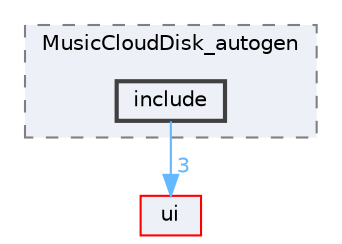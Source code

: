 digraph "include"
{
 // LATEX_PDF_SIZE
  bgcolor="transparent";
  edge [fontname=Helvetica,fontsize=10,labelfontname=Helvetica,labelfontsize=10];
  node [fontname=Helvetica,fontsize=10,shape=box,height=0.2,width=0.4];
  compound=true
  subgraph clusterdir_1a00c5246df2d32199d6952d5da6be83 {
    graph [ bgcolor="#edf0f7", pencolor="grey50", label="MusicCloudDisk_autogen", fontname=Helvetica,fontsize=10 style="filled,dashed", URL="dir_1a00c5246df2d32199d6952d5da6be83.html",tooltip=""]
  dir_e8a57fc3cce9e7e50873d8dc66b354df [label="include", fillcolor="#edf0f7", color="grey25", style="filled,bold", URL="dir_e8a57fc3cce9e7e50873d8dc66b354df.html",tooltip=""];
  }
  dir_1788f8309b1a812dcb800a185471cf6c [label="ui", fillcolor="#edf0f7", color="red", style="filled", URL="dir_1788f8309b1a812dcb800a185471cf6c.html",tooltip=""];
  dir_e8a57fc3cce9e7e50873d8dc66b354df->dir_1788f8309b1a812dcb800a185471cf6c [headlabel="3", labeldistance=1.5 headhref="dir_000144_000351.html" href="dir_000144_000351.html" color="steelblue1" fontcolor="steelblue1"];
}
